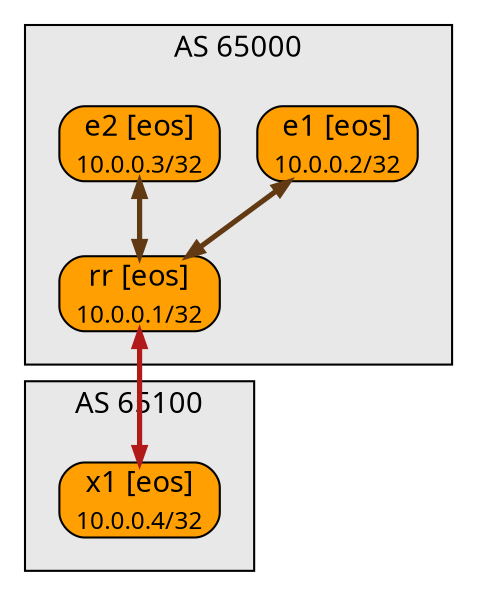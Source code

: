 graph {
  bgcolor="transparent"
  node [shape=box, style="rounded,filled" fontname=Verdana]
  edge [fontname=Verdana labelfontsize=10 labeldistance=1.5]
  subgraph cluster_65000 {
    bgcolor="#e8e8e8"
    fontname=Verdana
    margin=16
    label="AS 65000"
    rr [
      label=<rr [eos]<br /><sub>10.0.0.1/32</sub>>
      fillcolor="#ff9f01"
    ]
    e1 [
      label=<e1 [eos]<br /><sub>10.0.0.2/32</sub>>
      fillcolor="#ff9f01"
    ]
    e2 [
      label=<e2 [eos]<br /><sub>10.0.0.3/32</sub>>
      fillcolor="#ff9f01"
    ]
  }
  subgraph cluster_65100 {
    bgcolor="#e8e8e8"
    fontname=Verdana
    margin=16
    label="AS 65100"
    x1 [
      label=<x1 [eos]<br /><sub>10.0.0.4/32</sub>>
      fillcolor="#ff9f01"
    ]
  }
  rr -- x1  [
    color="#b21a1a"
    penwidth=2.5 arrowsize=0.7 dir=both
  ]
  e1 -- rr  [
    color="#613913"
    penwidth=2.5 arrowsize=0.7 dir=both
  ]
  e2 -- rr  [
    color="#613913"
    penwidth=2.5 arrowsize=0.7 dir=both
  ]
}
